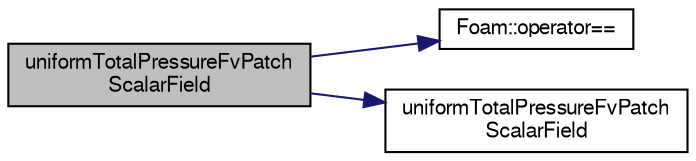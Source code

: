 digraph "uniformTotalPressureFvPatchScalarField"
{
  bgcolor="transparent";
  edge [fontname="FreeSans",fontsize="10",labelfontname="FreeSans",labelfontsize="10"];
  node [fontname="FreeSans",fontsize="10",shape=record];
  rankdir="LR";
  Node11 [label="uniformTotalPressureFvPatch\lScalarField",height=0.2,width=0.4,color="black", fillcolor="grey75", style="filled", fontcolor="black"];
  Node11 -> Node12 [color="midnightblue",fontsize="10",style="solid",fontname="FreeSans"];
  Node12 [label="Foam::operator==",height=0.2,width=0.4,color="black",URL="$a21124.html#a28a45d2e3cca6152b024de57575abbf1"];
  Node11 -> Node13 [color="midnightblue",fontsize="10",style="solid",fontname="FreeSans"];
  Node13 [label="uniformTotalPressureFvPatch\lScalarField",height=0.2,width=0.4,color="black",URL="$a22330.html#a90dbcc28dfdc678e080751e4e66f1404",tooltip="Construct from patch and internal field. "];
}
